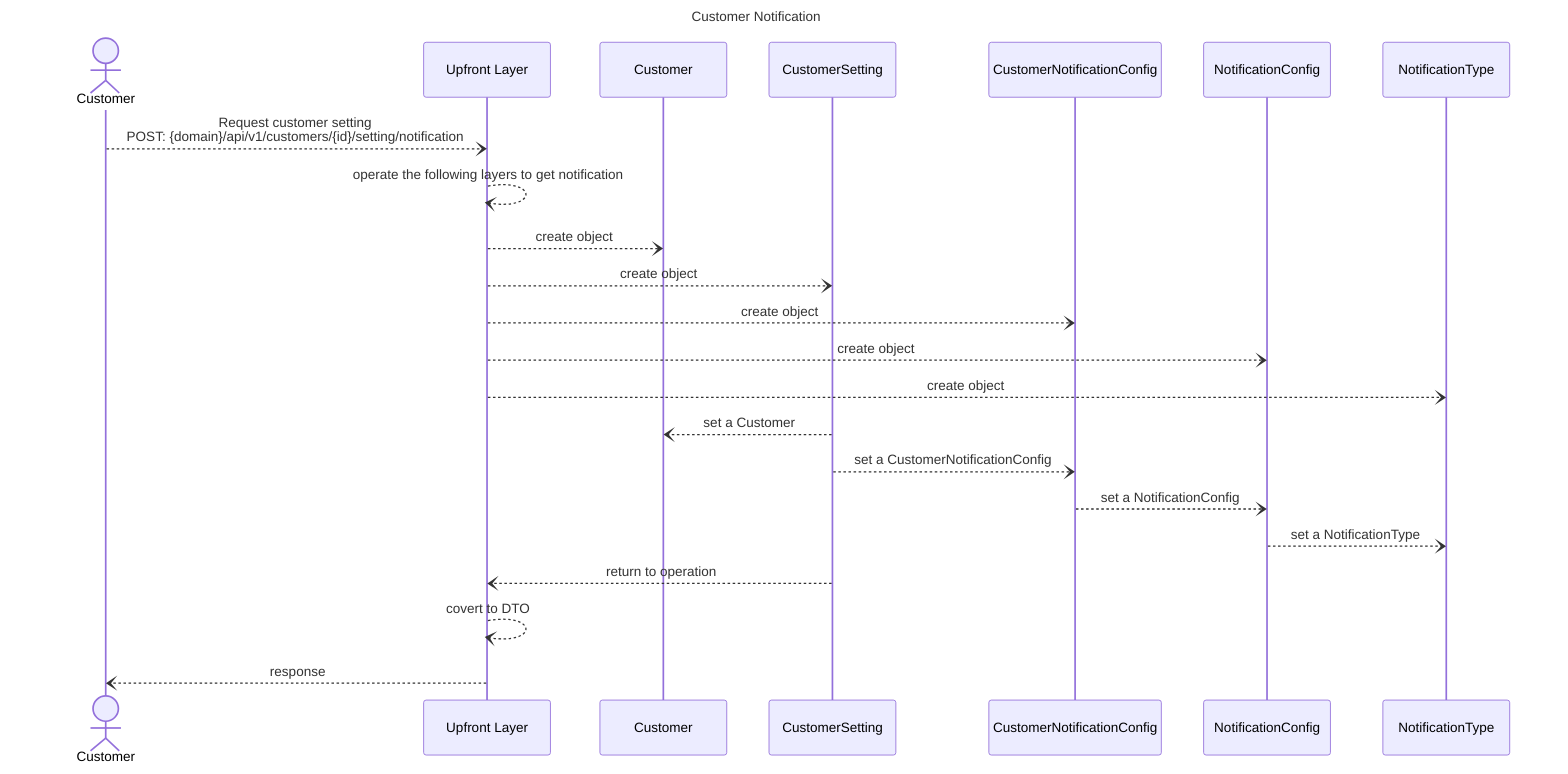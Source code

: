 ---
title: Customer Notification
---
sequenceDiagram

    actor c as Customer
    participant con as Upfront Layer    

    participant cus as Customer
    participant cusSetting as CustomerSetting
    participant cusNotiConf as CustomerNotificationConfig
    participant notiConf as NotificationConfig
    participant noti as NotificationType 

    c --) con: Request customer setting <br> POST: {domain}/api/v1/customers/{id}/setting/notification
    con --) con: operate the following layers to get notification
    con --) cus: create object
    con --) cusSetting: create object
    con --) cusNotiConf: create object
    con --) notiConf: create object
    con --) noti: create object
    cusSetting --) cus: set a Customer
    cusSetting --) cusNotiConf: set a CustomerNotificationConfig
    cusNotiConf --) notiConf: set a NotificationConfig
    notiConf --) noti: set a NotificationType

    cusSetting --) con: return to operation
    con --) con: covert to DTO
    con --) c: response